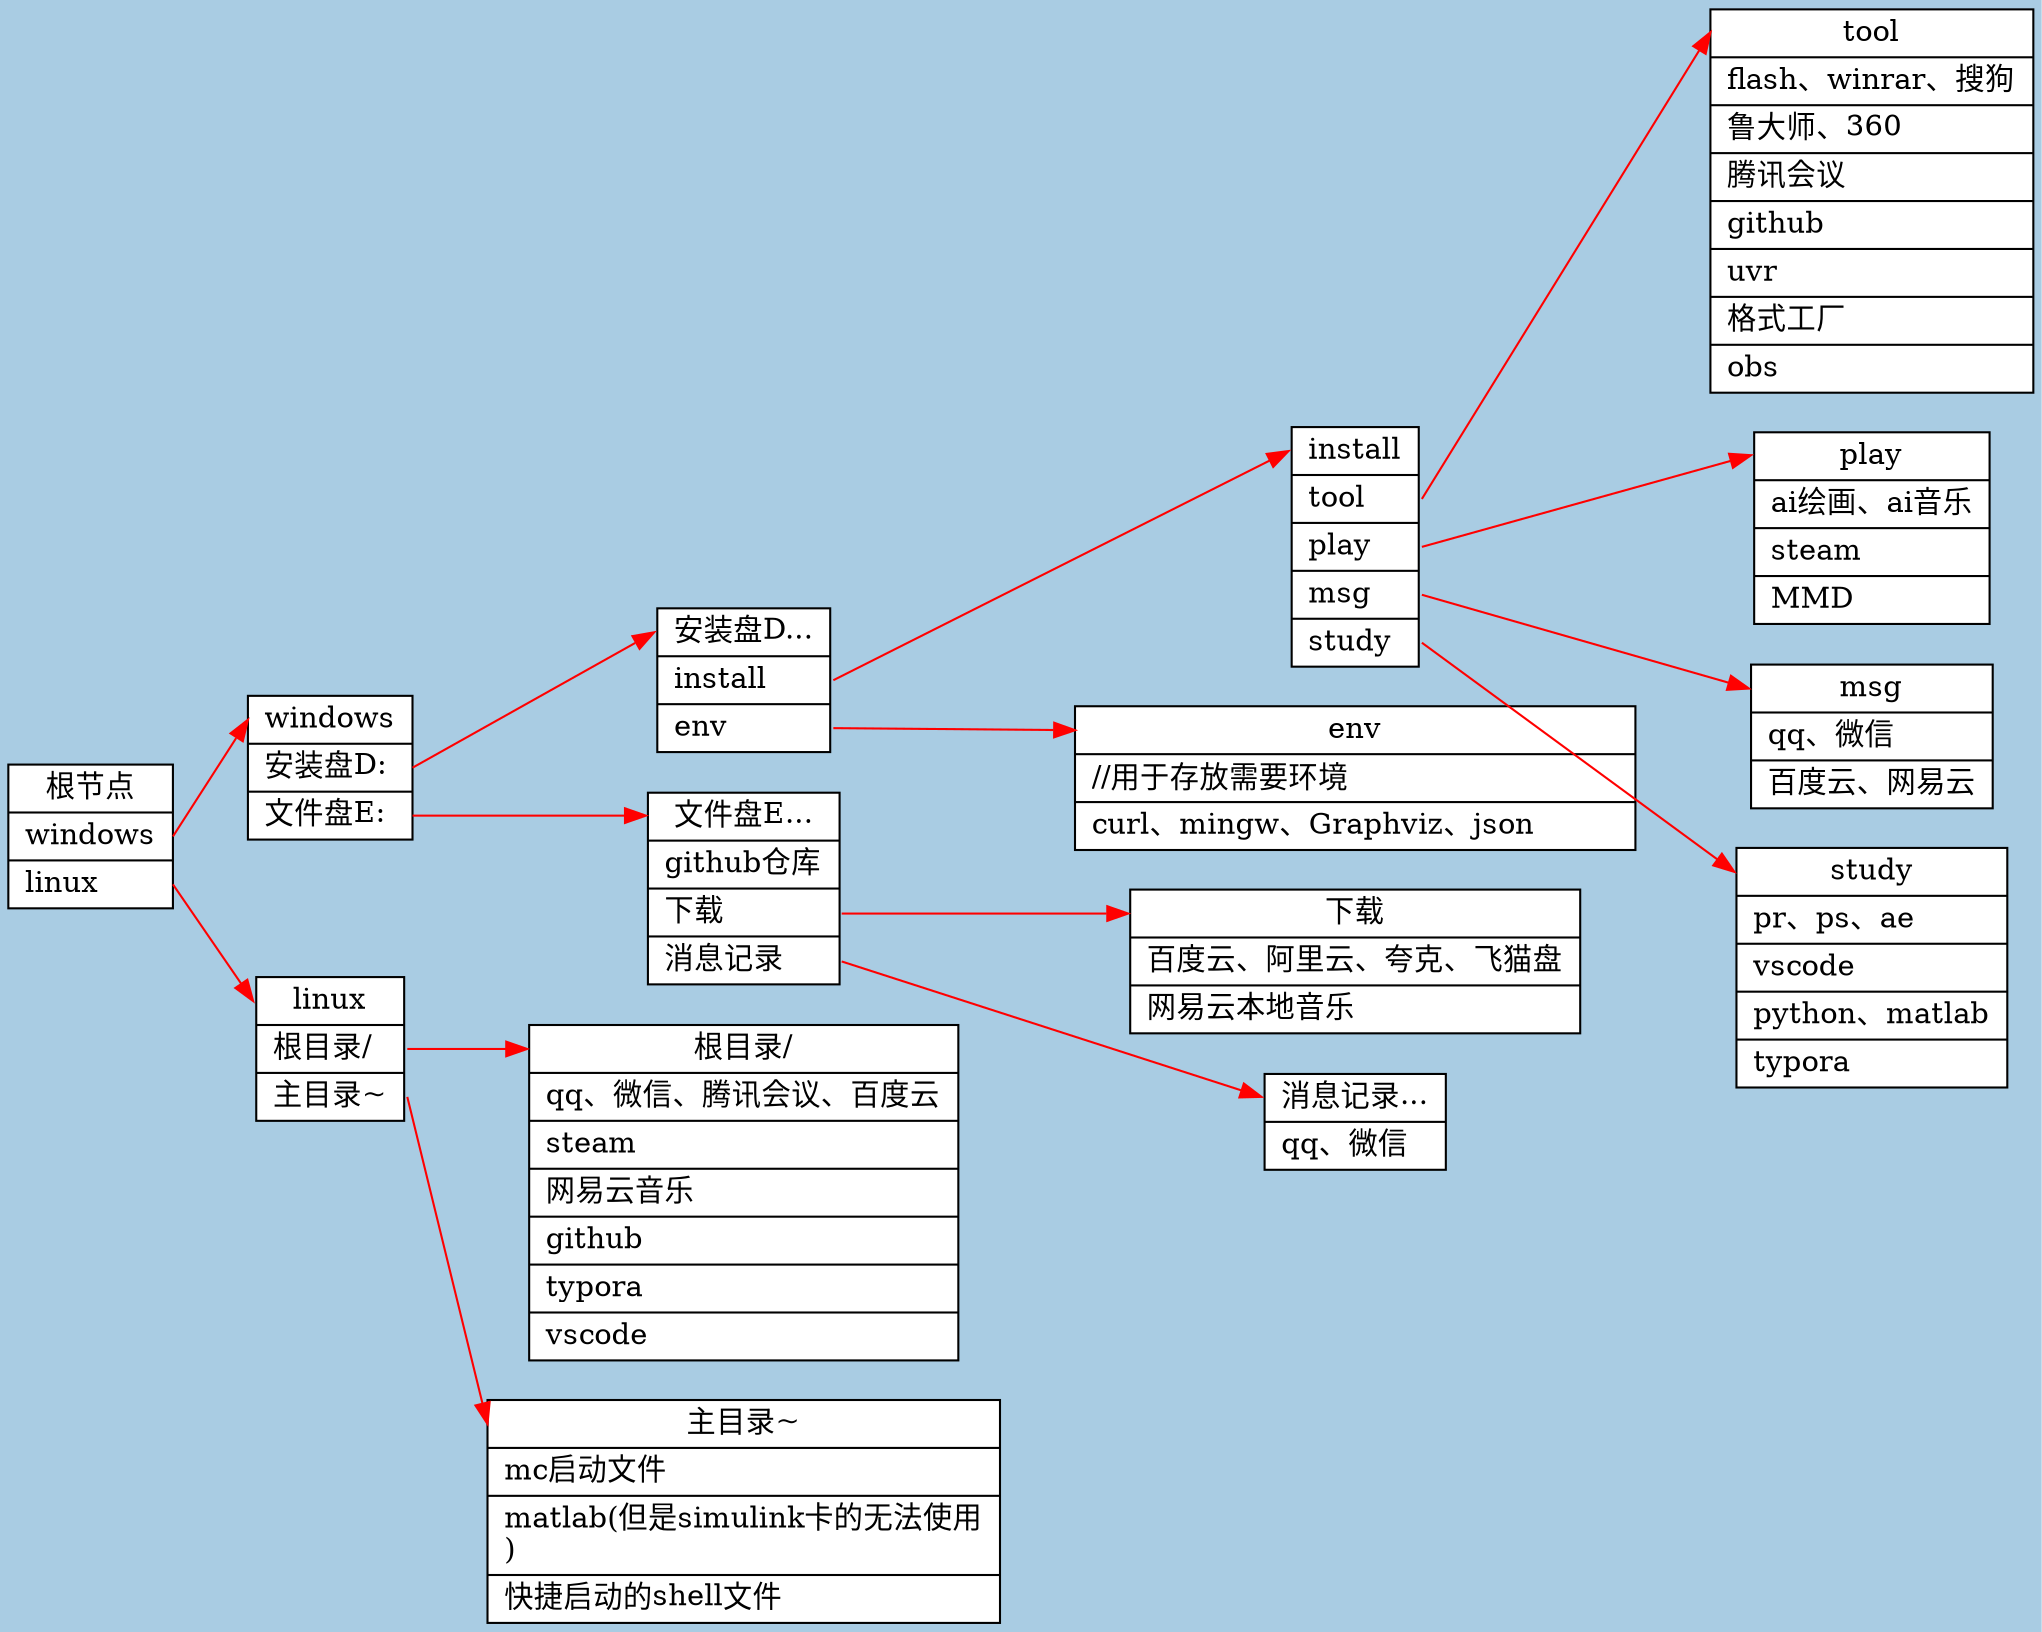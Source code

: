 digraph g{
graph [
	rankdir="LR";
	bgcolor="#A9CCE3"
	splines=false;
];
node [
	style = "filled"
	shape = "record"
	fillcolor = "white"
];
edge [
	color="red"
];
"node0" [
label = "<f0> 根节点| <f1> windows\l| <f34> linux\l"
];
"node34" [
label = "<f0> linux| <f35> 根目录/\l| <f42> 主目录~\l"
];
"node1" [
label = "<f0> windows| <f2> 安装盘D:\l| <f27> 文件盘E:\l"
];
"node42" [
label = "<f0> 主目录~| <f43> mc启动文件\l| <f44> matlab(但是simulink卡的无法使用\l)\l| <f45> 快捷启动的shell文件\l"
];
"node35" [
label = "<f0> 根目录/| <f36> qq、微信、腾讯会议、百度云\l| <f37> steam\l| <f38> 网易云音乐\l| <f39> github\l| <f40> typora\l| <f41> vscode\l"
];
"node27" [
label = "<f0> 文件盘E...| <f28> github仓库\l| <f29> 下载\l| <f32> 消息记录\l"
];
"node2" [
label = "<f0> 安装盘D...| <f3> install\l| <f24> env\l"
];
"node32" [
label = "<f0> 消息记录...| <f33> qq、微信\l"
];
"node29" [
label = "<f0> 下载| <f30> 百度云、阿里云、夸克、飞猫盘\l| <f31> 网易云本地音乐\l"
];
"node24" [
label = "<f0> env| <f25> //用于存放需要环境\l| <f26> curl、mingw、Graphviz、json&#9;\l"
];
"node3" [
label = "<f0> install| <f4> tool\l| <f12> play\l| <f16> msg\l| <f19> study\l"
];
"node19" [
label = "<f0> study| <f20> pr、ps、ae\l| <f21> vscode\l| <f22> python、matlab\l| <f23> typora\l"
];
"node16" [
label = "<f0> msg| <f17> qq、微信&nbsp;\l| <f18> 百度云、网易云\l"
];
"node12" [
label = "<f0> play| <f13> ai绘画、ai音乐\l| <f14> steam\l| <f15> MMD\l"
];
"node4" [
label = "<f0> tool| <f5> flash、winrar、搜狗\l| <f6> 鲁大师、360\l| <f7> 腾讯会议\l| <f8> github\l| <f9> uvr\l| <f10> 格式工厂\l| <f11> obs\l"
];
"node0":f34 -> "node34":f0 [
id = 0
];
"node0":f1 -> "node1":f0 [
id = 1
];
"node34":f42 -> "node42":f0 [
id = 2
];
"node34":f35 -> "node35":f0 [
id = 3
];
"node1":f27 -> "node27":f0 [
id = 4
];
"node1":f2 -> "node2":f0 [
id = 5
];
"node27":f32 -> "node32":f0 [
id = 5
];
"node27":f29 -> "node29":f0 [
id = 6
];
"node2":f24 -> "node24":f0 [
id = 9
];
"node2":f3 -> "node3":f0 [
id = 10
];
"node3":f19 -> "node19":f0 [
id = 11
];
"node3":f16 -> "node16":f0 [
id = 12
];
"node3":f12 -> "node12":f0 [
id = 13
];
"node3":f4 -> "node4":f0 [
id = 14
];
}
